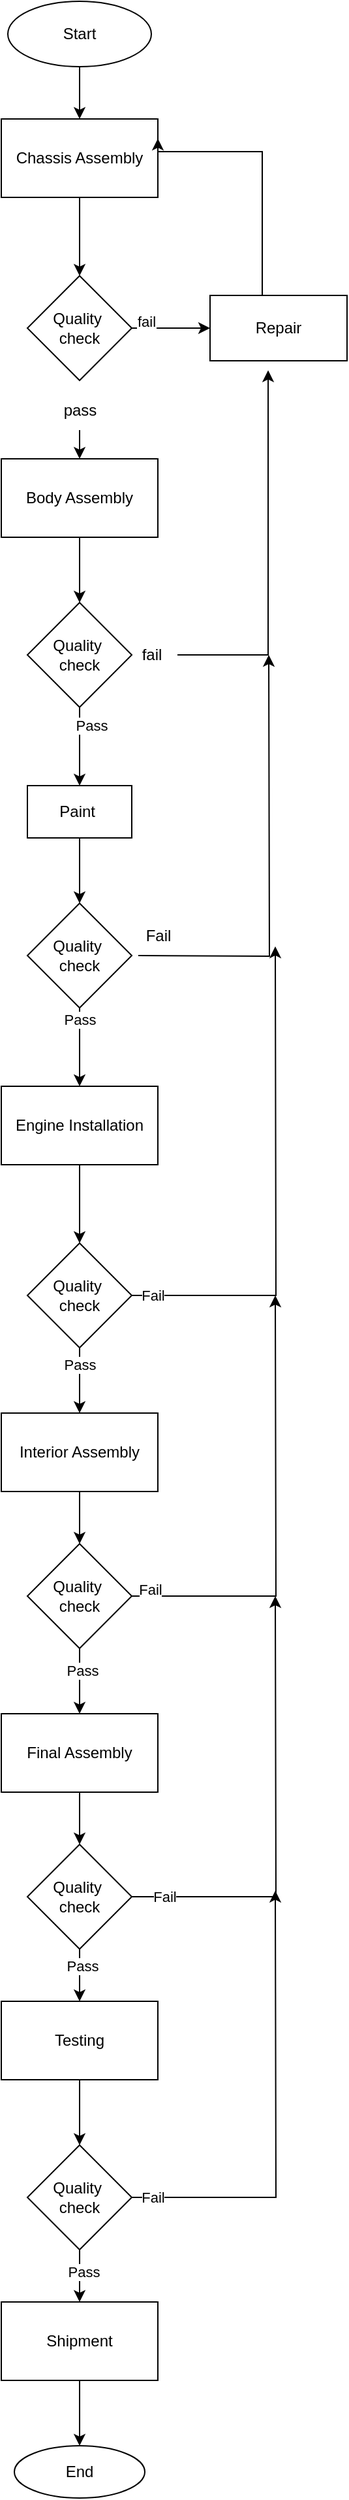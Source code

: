 <mxfile version="24.7.10">
  <diagram name="Page-1" id="RLWDFpM40dF_UxX5UAYp">
    <mxGraphModel dx="863" dy="373" grid="1" gridSize="10" guides="1" tooltips="1" connect="1" arrows="1" fold="1" page="1" pageScale="1" pageWidth="850" pageHeight="1100" math="0" shadow="0">
      <root>
        <mxCell id="0" />
        <mxCell id="1" parent="0" />
        <mxCell id="PxZSOuYJJorGenmfTSrI-3" value="" style="edgeStyle=orthogonalEdgeStyle;rounded=0;orthogonalLoop=1;jettySize=auto;html=1;" edge="1" parent="1" source="PxZSOuYJJorGenmfTSrI-1" target="PxZSOuYJJorGenmfTSrI-2">
          <mxGeometry relative="1" as="geometry" />
        </mxCell>
        <mxCell id="PxZSOuYJJorGenmfTSrI-1" value="Start" style="ellipse;whiteSpace=wrap;html=1;" vertex="1" parent="1">
          <mxGeometry x="105" y="30" width="110" height="50" as="geometry" />
        </mxCell>
        <mxCell id="PxZSOuYJJorGenmfTSrI-5" value="" style="edgeStyle=orthogonalEdgeStyle;rounded=0;orthogonalLoop=1;jettySize=auto;html=1;" edge="1" parent="1" source="PxZSOuYJJorGenmfTSrI-2" target="PxZSOuYJJorGenmfTSrI-4">
          <mxGeometry relative="1" as="geometry" />
        </mxCell>
        <mxCell id="PxZSOuYJJorGenmfTSrI-2" value="Chassis Assembly" style="whiteSpace=wrap;html=1;" vertex="1" parent="1">
          <mxGeometry x="100" y="120" width="120" height="60" as="geometry" />
        </mxCell>
        <mxCell id="PxZSOuYJJorGenmfTSrI-7" value="" style="edgeStyle=orthogonalEdgeStyle;rounded=0;orthogonalLoop=1;jettySize=auto;html=1;" edge="1" parent="1" source="PxZSOuYJJorGenmfTSrI-4" target="PxZSOuYJJorGenmfTSrI-6">
          <mxGeometry relative="1" as="geometry" />
        </mxCell>
        <mxCell id="PxZSOuYJJorGenmfTSrI-9" value="fail" style="edgeLabel;html=1;align=center;verticalAlign=middle;resizable=0;points=[];" vertex="1" connectable="0" parent="PxZSOuYJJorGenmfTSrI-7">
          <mxGeometry x="-0.656" y="5" relative="1" as="geometry">
            <mxPoint as="offset" />
          </mxGeometry>
        </mxCell>
        <mxCell id="PxZSOuYJJorGenmfTSrI-4" value="Quality&amp;nbsp;&lt;div&gt;check&lt;/div&gt;" style="rhombus;whiteSpace=wrap;html=1;" vertex="1" parent="1">
          <mxGeometry x="120" y="240" width="80" height="80" as="geometry" />
        </mxCell>
        <mxCell id="PxZSOuYJJorGenmfTSrI-8" style="edgeStyle=orthogonalEdgeStyle;rounded=0;orthogonalLoop=1;jettySize=auto;html=1;entryX=1;entryY=0.25;entryDx=0;entryDy=0;" edge="1" parent="1" source="PxZSOuYJJorGenmfTSrI-6" target="PxZSOuYJJorGenmfTSrI-2">
          <mxGeometry relative="1" as="geometry">
            <Array as="points">
              <mxPoint x="300" y="145" />
            </Array>
          </mxGeometry>
        </mxCell>
        <mxCell id="PxZSOuYJJorGenmfTSrI-6" value="Repair" style="whiteSpace=wrap;html=1;" vertex="1" parent="1">
          <mxGeometry x="260" y="255" width="105" height="50" as="geometry" />
        </mxCell>
        <mxCell id="PxZSOuYJJorGenmfTSrI-12" value="" style="edgeStyle=orthogonalEdgeStyle;rounded=0;orthogonalLoop=1;jettySize=auto;html=1;" edge="1" parent="1" source="PxZSOuYJJorGenmfTSrI-10" target="PxZSOuYJJorGenmfTSrI-11">
          <mxGeometry relative="1" as="geometry" />
        </mxCell>
        <mxCell id="PxZSOuYJJorGenmfTSrI-10" value="pass" style="text;html=1;align=center;verticalAlign=middle;resizable=0;points=[];autosize=1;strokeColor=none;fillColor=none;" vertex="1" parent="1">
          <mxGeometry x="135" y="328" width="50" height="30" as="geometry" />
        </mxCell>
        <mxCell id="PxZSOuYJJorGenmfTSrI-16" value="" style="edgeStyle=orthogonalEdgeStyle;rounded=0;orthogonalLoop=1;jettySize=auto;html=1;" edge="1" parent="1" source="PxZSOuYJJorGenmfTSrI-11" target="PxZSOuYJJorGenmfTSrI-15">
          <mxGeometry relative="1" as="geometry" />
        </mxCell>
        <mxCell id="PxZSOuYJJorGenmfTSrI-11" value="Body Assembly" style="whiteSpace=wrap;html=1;" vertex="1" parent="1">
          <mxGeometry x="100" y="380" width="120" height="60" as="geometry" />
        </mxCell>
        <mxCell id="PxZSOuYJJorGenmfTSrI-20" value="" style="edgeStyle=orthogonalEdgeStyle;rounded=0;orthogonalLoop=1;jettySize=auto;html=1;exitX=0.5;exitY=1;exitDx=0;exitDy=0;exitPerimeter=0;" edge="1" parent="1" source="PxZSOuYJJorGenmfTSrI-15" target="PxZSOuYJJorGenmfTSrI-19">
          <mxGeometry relative="1" as="geometry" />
        </mxCell>
        <mxCell id="PxZSOuYJJorGenmfTSrI-23" value="Pass" style="edgeLabel;html=1;align=center;verticalAlign=middle;resizable=0;points=[];" vertex="1" connectable="0" parent="PxZSOuYJJorGenmfTSrI-20">
          <mxGeometry x="-0.583" y="9" relative="1" as="geometry">
            <mxPoint y="1" as="offset" />
          </mxGeometry>
        </mxCell>
        <mxCell id="PxZSOuYJJorGenmfTSrI-15" value="Quality&amp;nbsp;&lt;div&gt;check&lt;/div&gt;" style="rhombus;whiteSpace=wrap;html=1;" vertex="1" parent="1">
          <mxGeometry x="120" y="490" width="80" height="80" as="geometry" />
        </mxCell>
        <mxCell id="PxZSOuYJJorGenmfTSrI-17" value="fail" style="text;html=1;align=center;verticalAlign=middle;resizable=0;points=[];autosize=1;strokeColor=none;fillColor=none;" vertex="1" parent="1">
          <mxGeometry x="195" y="515" width="40" height="30" as="geometry" />
        </mxCell>
        <mxCell id="PxZSOuYJJorGenmfTSrI-31" value="" style="edgeStyle=orthogonalEdgeStyle;rounded=0;orthogonalLoop=1;jettySize=auto;html=1;" edge="1" parent="1" source="PxZSOuYJJorGenmfTSrI-19" target="PxZSOuYJJorGenmfTSrI-30">
          <mxGeometry relative="1" as="geometry" />
        </mxCell>
        <mxCell id="PxZSOuYJJorGenmfTSrI-19" value="Paint&amp;nbsp;" style="whiteSpace=wrap;html=1;" vertex="1" parent="1">
          <mxGeometry x="120" y="630" width="80" height="40" as="geometry" />
        </mxCell>
        <mxCell id="PxZSOuYJJorGenmfTSrI-29" style="edgeStyle=orthogonalEdgeStyle;rounded=0;orthogonalLoop=1;jettySize=auto;html=1;entryX=0.424;entryY=1.145;entryDx=0;entryDy=0;entryPerimeter=0;" edge="1" parent="1" source="PxZSOuYJJorGenmfTSrI-17" target="PxZSOuYJJorGenmfTSrI-6">
          <mxGeometry relative="1" as="geometry">
            <Array as="points">
              <mxPoint x="215" y="530" />
              <mxPoint x="305" y="530" />
            </Array>
          </mxGeometry>
        </mxCell>
        <mxCell id="PxZSOuYJJorGenmfTSrI-36" value="" style="edgeStyle=orthogonalEdgeStyle;rounded=0;orthogonalLoop=1;jettySize=auto;html=1;" edge="1" parent="1" source="PxZSOuYJJorGenmfTSrI-30" target="PxZSOuYJJorGenmfTSrI-35">
          <mxGeometry relative="1" as="geometry" />
        </mxCell>
        <mxCell id="PxZSOuYJJorGenmfTSrI-48" value="Pass" style="edgeLabel;html=1;align=center;verticalAlign=middle;resizable=0;points=[];" vertex="1" connectable="0" parent="PxZSOuYJJorGenmfTSrI-36">
          <mxGeometry x="-0.728" relative="1" as="geometry">
            <mxPoint y="1" as="offset" />
          </mxGeometry>
        </mxCell>
        <mxCell id="PxZSOuYJJorGenmfTSrI-54" style="edgeStyle=orthogonalEdgeStyle;rounded=0;orthogonalLoop=1;jettySize=auto;html=1;" edge="1" parent="1">
          <mxGeometry relative="1" as="geometry">
            <mxPoint x="305" y="530" as="targetPoint" />
            <mxPoint x="205" y="760" as="sourcePoint" />
          </mxGeometry>
        </mxCell>
        <mxCell id="PxZSOuYJJorGenmfTSrI-30" value="Quality&amp;nbsp;&lt;div&gt;check&lt;/div&gt;" style="rhombus;whiteSpace=wrap;html=1;" vertex="1" parent="1">
          <mxGeometry x="120" y="720" width="80" height="80" as="geometry" />
        </mxCell>
        <mxCell id="PxZSOuYJJorGenmfTSrI-32" value="Fail" style="text;html=1;align=center;verticalAlign=middle;resizable=0;points=[];autosize=1;strokeColor=none;fillColor=none;" vertex="1" parent="1">
          <mxGeometry x="200" y="730" width="40" height="30" as="geometry" />
        </mxCell>
        <mxCell id="PxZSOuYJJorGenmfTSrI-40" value="" style="edgeStyle=orthogonalEdgeStyle;rounded=0;orthogonalLoop=1;jettySize=auto;html=1;" edge="1" parent="1" source="PxZSOuYJJorGenmfTSrI-35" target="PxZSOuYJJorGenmfTSrI-39">
          <mxGeometry relative="1" as="geometry" />
        </mxCell>
        <mxCell id="PxZSOuYJJorGenmfTSrI-35" value="Engine Installation" style="whiteSpace=wrap;html=1;" vertex="1" parent="1">
          <mxGeometry x="100" y="860" width="120" height="60" as="geometry" />
        </mxCell>
        <mxCell id="PxZSOuYJJorGenmfTSrI-45" value="" style="edgeStyle=orthogonalEdgeStyle;rounded=0;orthogonalLoop=1;jettySize=auto;html=1;" edge="1" parent="1" source="PxZSOuYJJorGenmfTSrI-39" target="PxZSOuYJJorGenmfTSrI-44">
          <mxGeometry relative="1" as="geometry" />
        </mxCell>
        <mxCell id="PxZSOuYJJorGenmfTSrI-49" value="Pass" style="edgeLabel;html=1;align=center;verticalAlign=middle;resizable=0;points=[];" vertex="1" connectable="0" parent="PxZSOuYJJorGenmfTSrI-45">
          <mxGeometry x="-0.543" relative="1" as="geometry">
            <mxPoint y="1" as="offset" />
          </mxGeometry>
        </mxCell>
        <mxCell id="PxZSOuYJJorGenmfTSrI-56" style="edgeStyle=orthogonalEdgeStyle;rounded=0;orthogonalLoop=1;jettySize=auto;html=1;" edge="1" parent="1" source="PxZSOuYJJorGenmfTSrI-39">
          <mxGeometry relative="1" as="geometry">
            <mxPoint x="310" y="752.982" as="targetPoint" />
          </mxGeometry>
        </mxCell>
        <mxCell id="PxZSOuYJJorGenmfTSrI-57" value="Fail" style="edgeLabel;html=1;align=center;verticalAlign=middle;resizable=0;points=[];" vertex="1" connectable="0" parent="PxZSOuYJJorGenmfTSrI-56">
          <mxGeometry x="-0.917" relative="1" as="geometry">
            <mxPoint as="offset" />
          </mxGeometry>
        </mxCell>
        <mxCell id="PxZSOuYJJorGenmfTSrI-39" value="Quality&amp;nbsp;&lt;div&gt;check&lt;/div&gt;" style="rhombus;whiteSpace=wrap;html=1;" vertex="1" parent="1">
          <mxGeometry x="120" y="980" width="80" height="80" as="geometry" />
        </mxCell>
        <mxCell id="PxZSOuYJJorGenmfTSrI-47" value="" style="edgeStyle=orthogonalEdgeStyle;rounded=0;orthogonalLoop=1;jettySize=auto;html=1;" edge="1" parent="1" source="PxZSOuYJJorGenmfTSrI-44" target="PxZSOuYJJorGenmfTSrI-46">
          <mxGeometry relative="1" as="geometry" />
        </mxCell>
        <mxCell id="PxZSOuYJJorGenmfTSrI-44" value="Interior Assembly" style="whiteSpace=wrap;html=1;" vertex="1" parent="1">
          <mxGeometry x="100" y="1110" width="120" height="60" as="geometry" />
        </mxCell>
        <mxCell id="PxZSOuYJJorGenmfTSrI-52" value="" style="edgeStyle=orthogonalEdgeStyle;rounded=0;orthogonalLoop=1;jettySize=auto;html=1;" edge="1" parent="1" source="PxZSOuYJJorGenmfTSrI-46" target="PxZSOuYJJorGenmfTSrI-51">
          <mxGeometry relative="1" as="geometry" />
        </mxCell>
        <mxCell id="PxZSOuYJJorGenmfTSrI-58" value="Pass" style="edgeLabel;html=1;align=center;verticalAlign=middle;resizable=0;points=[];" vertex="1" connectable="0" parent="PxZSOuYJJorGenmfTSrI-52">
          <mxGeometry x="-0.333" y="2" relative="1" as="geometry">
            <mxPoint as="offset" />
          </mxGeometry>
        </mxCell>
        <mxCell id="PxZSOuYJJorGenmfTSrI-59" style="edgeStyle=orthogonalEdgeStyle;rounded=0;orthogonalLoop=1;jettySize=auto;html=1;" edge="1" parent="1" source="PxZSOuYJJorGenmfTSrI-46">
          <mxGeometry relative="1" as="geometry">
            <mxPoint x="310" y="1020" as="targetPoint" />
          </mxGeometry>
        </mxCell>
        <mxCell id="PxZSOuYJJorGenmfTSrI-60" value="Fail" style="edgeLabel;html=1;align=center;verticalAlign=middle;resizable=0;points=[];" vertex="1" connectable="0" parent="PxZSOuYJJorGenmfTSrI-59">
          <mxGeometry x="-0.92" y="5" relative="1" as="geometry">
            <mxPoint as="offset" />
          </mxGeometry>
        </mxCell>
        <mxCell id="PxZSOuYJJorGenmfTSrI-46" value="Quality&amp;nbsp;&lt;div&gt;check&lt;/div&gt;" style="rhombus;whiteSpace=wrap;html=1;" vertex="1" parent="1">
          <mxGeometry x="120" y="1210" width="80" height="80" as="geometry" />
        </mxCell>
        <mxCell id="PxZSOuYJJorGenmfTSrI-63" value="" style="edgeStyle=orthogonalEdgeStyle;rounded=0;orthogonalLoop=1;jettySize=auto;html=1;" edge="1" parent="1" source="PxZSOuYJJorGenmfTSrI-51" target="PxZSOuYJJorGenmfTSrI-62">
          <mxGeometry relative="1" as="geometry" />
        </mxCell>
        <mxCell id="PxZSOuYJJorGenmfTSrI-51" value="Final Assembly" style="whiteSpace=wrap;html=1;" vertex="1" parent="1">
          <mxGeometry x="100" y="1340" width="120" height="60" as="geometry" />
        </mxCell>
        <mxCell id="PxZSOuYJJorGenmfTSrI-64" style="edgeStyle=orthogonalEdgeStyle;rounded=0;orthogonalLoop=1;jettySize=auto;html=1;" edge="1" parent="1" source="PxZSOuYJJorGenmfTSrI-62">
          <mxGeometry relative="1" as="geometry">
            <mxPoint x="310" y="1250" as="targetPoint" />
          </mxGeometry>
        </mxCell>
        <mxCell id="PxZSOuYJJorGenmfTSrI-65" value="Fail" style="edgeLabel;html=1;align=center;verticalAlign=middle;resizable=0;points=[];" vertex="1" connectable="0" parent="PxZSOuYJJorGenmfTSrI-64">
          <mxGeometry x="-0.854" relative="1" as="geometry">
            <mxPoint as="offset" />
          </mxGeometry>
        </mxCell>
        <mxCell id="PxZSOuYJJorGenmfTSrI-67" value="" style="edgeStyle=orthogonalEdgeStyle;rounded=0;orthogonalLoop=1;jettySize=auto;html=1;" edge="1" parent="1" source="PxZSOuYJJorGenmfTSrI-62" target="PxZSOuYJJorGenmfTSrI-66">
          <mxGeometry relative="1" as="geometry" />
        </mxCell>
        <mxCell id="PxZSOuYJJorGenmfTSrI-68" value="Pass" style="edgeLabel;html=1;align=center;verticalAlign=middle;resizable=0;points=[];" vertex="1" connectable="0" parent="PxZSOuYJJorGenmfTSrI-67">
          <mxGeometry x="-0.346" y="2" relative="1" as="geometry">
            <mxPoint as="offset" />
          </mxGeometry>
        </mxCell>
        <mxCell id="PxZSOuYJJorGenmfTSrI-62" value="Quality&amp;nbsp;&lt;div&gt;check&lt;/div&gt;" style="rhombus;whiteSpace=wrap;html=1;" vertex="1" parent="1">
          <mxGeometry x="120" y="1440" width="80" height="80" as="geometry" />
        </mxCell>
        <mxCell id="PxZSOuYJJorGenmfTSrI-70" value="" style="edgeStyle=orthogonalEdgeStyle;rounded=0;orthogonalLoop=1;jettySize=auto;html=1;" edge="1" parent="1" source="PxZSOuYJJorGenmfTSrI-66" target="PxZSOuYJJorGenmfTSrI-69">
          <mxGeometry relative="1" as="geometry" />
        </mxCell>
        <mxCell id="PxZSOuYJJorGenmfTSrI-66" value="Testing" style="whiteSpace=wrap;html=1;" vertex="1" parent="1">
          <mxGeometry x="100" y="1560" width="120" height="60" as="geometry" />
        </mxCell>
        <mxCell id="PxZSOuYJJorGenmfTSrI-71" style="edgeStyle=orthogonalEdgeStyle;rounded=0;orthogonalLoop=1;jettySize=auto;html=1;" edge="1" parent="1" source="PxZSOuYJJorGenmfTSrI-69">
          <mxGeometry relative="1" as="geometry">
            <mxPoint x="310" y="1475.362" as="targetPoint" />
          </mxGeometry>
        </mxCell>
        <mxCell id="PxZSOuYJJorGenmfTSrI-72" value="Fail" style="edgeLabel;html=1;align=center;verticalAlign=middle;resizable=0;points=[];" vertex="1" connectable="0" parent="PxZSOuYJJorGenmfTSrI-71">
          <mxGeometry x="-0.906" relative="1" as="geometry">
            <mxPoint as="offset" />
          </mxGeometry>
        </mxCell>
        <mxCell id="PxZSOuYJJorGenmfTSrI-74" value="" style="edgeStyle=orthogonalEdgeStyle;rounded=0;orthogonalLoop=1;jettySize=auto;html=1;" edge="1" parent="1" source="PxZSOuYJJorGenmfTSrI-69" target="PxZSOuYJJorGenmfTSrI-73">
          <mxGeometry relative="1" as="geometry" />
        </mxCell>
        <mxCell id="PxZSOuYJJorGenmfTSrI-77" value="Pass" style="edgeLabel;html=1;align=center;verticalAlign=middle;resizable=0;points=[];" vertex="1" connectable="0" parent="PxZSOuYJJorGenmfTSrI-74">
          <mxGeometry x="-0.165" y="3" relative="1" as="geometry">
            <mxPoint as="offset" />
          </mxGeometry>
        </mxCell>
        <mxCell id="PxZSOuYJJorGenmfTSrI-69" value="Quality&amp;nbsp;&lt;div&gt;check&lt;/div&gt;" style="rhombus;whiteSpace=wrap;html=1;" vertex="1" parent="1">
          <mxGeometry x="120" y="1670" width="80" height="80" as="geometry" />
        </mxCell>
        <mxCell id="PxZSOuYJJorGenmfTSrI-76" value="" style="edgeStyle=orthogonalEdgeStyle;rounded=0;orthogonalLoop=1;jettySize=auto;html=1;" edge="1" parent="1" source="PxZSOuYJJorGenmfTSrI-73" target="PxZSOuYJJorGenmfTSrI-75">
          <mxGeometry relative="1" as="geometry" />
        </mxCell>
        <mxCell id="PxZSOuYJJorGenmfTSrI-73" value="Shipment" style="whiteSpace=wrap;html=1;" vertex="1" parent="1">
          <mxGeometry x="100" y="1790" width="120" height="60" as="geometry" />
        </mxCell>
        <mxCell id="PxZSOuYJJorGenmfTSrI-75" value="End" style="ellipse;whiteSpace=wrap;html=1;" vertex="1" parent="1">
          <mxGeometry x="110" y="1900" width="100" height="40" as="geometry" />
        </mxCell>
      </root>
    </mxGraphModel>
  </diagram>
</mxfile>
